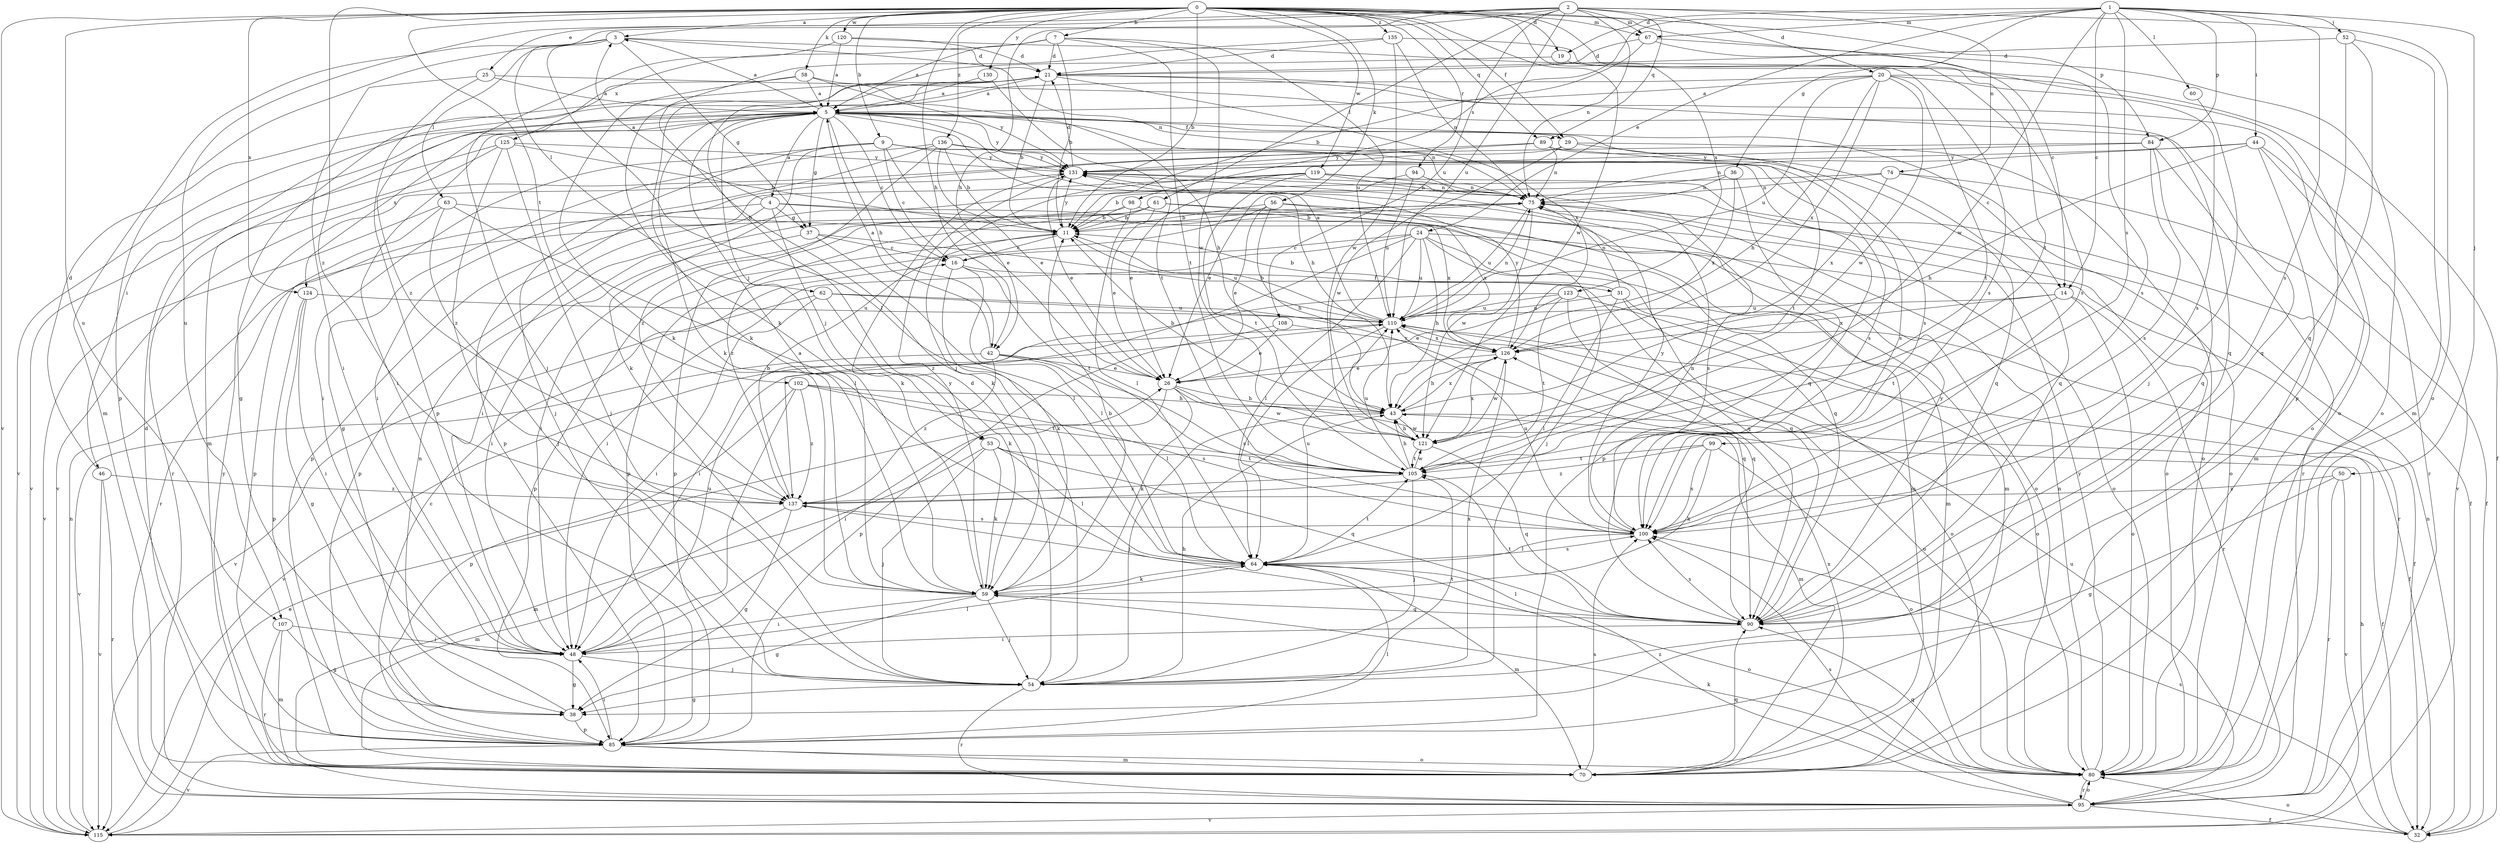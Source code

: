 strict digraph  {
0;
1;
2;
3;
4;
5;
7;
9;
11;
14;
16;
19;
20;
21;
24;
25;
26;
29;
31;
32;
36;
37;
38;
42;
43;
44;
46;
48;
50;
52;
53;
54;
56;
58;
59;
60;
61;
62;
63;
64;
67;
70;
74;
75;
80;
84;
85;
89;
90;
94;
95;
98;
99;
100;
102;
105;
107;
108;
110;
115;
119;
120;
121;
123;
124;
125;
126;
130;
131;
135;
136;
137;
0 -> 3  [label=a];
0 -> 7  [label=b];
0 -> 9  [label=b];
0 -> 11  [label=b];
0 -> 14  [label=c];
0 -> 19  [label=d];
0 -> 29  [label=f];
0 -> 42  [label=h];
0 -> 56  [label=k];
0 -> 58  [label=k];
0 -> 67  [label=m];
0 -> 84  [label=p];
0 -> 89  [label=q];
0 -> 94  [label=r];
0 -> 102  [label=t];
0 -> 105  [label=t];
0 -> 107  [label=u];
0 -> 115  [label=v];
0 -> 119  [label=w];
0 -> 120  [label=w];
0 -> 121  [label=w];
0 -> 123  [label=x];
0 -> 124  [label=x];
0 -> 130  [label=y];
0 -> 135  [label=z];
0 -> 136  [label=z];
0 -> 137  [label=z];
1 -> 14  [label=c];
1 -> 19  [label=d];
1 -> 24  [label=e];
1 -> 36  [label=g];
1 -> 44  [label=i];
1 -> 50  [label=j];
1 -> 52  [label=j];
1 -> 60  [label=l];
1 -> 67  [label=m];
1 -> 84  [label=p];
1 -> 98  [label=s];
1 -> 99  [label=s];
1 -> 100  [label=s];
1 -> 121  [label=w];
2 -> 20  [label=d];
2 -> 25  [label=e];
2 -> 42  [label=h];
2 -> 61  [label=l];
2 -> 62  [label=l];
2 -> 67  [label=m];
2 -> 74  [label=n];
2 -> 75  [label=n];
2 -> 80  [label=o];
2 -> 89  [label=q];
2 -> 107  [label=u];
2 -> 108  [label=u];
2 -> 110  [label=u];
3 -> 21  [label=d];
3 -> 37  [label=g];
3 -> 63  [label=l];
3 -> 64  [label=l];
3 -> 70  [label=m];
3 -> 75  [label=n];
3 -> 85  [label=p];
4 -> 3  [label=a];
4 -> 37  [label=g];
4 -> 53  [label=j];
4 -> 80  [label=o];
4 -> 85  [label=p];
4 -> 90  [label=q];
4 -> 95  [label=r];
5 -> 3  [label=a];
5 -> 4  [label=a];
5 -> 14  [label=c];
5 -> 16  [label=c];
5 -> 29  [label=f];
5 -> 37  [label=g];
5 -> 42  [label=h];
5 -> 43  [label=h];
5 -> 46  [label=i];
5 -> 48  [label=i];
5 -> 53  [label=j];
5 -> 59  [label=k];
5 -> 70  [label=m];
5 -> 75  [label=n];
5 -> 100  [label=s];
5 -> 115  [label=v];
5 -> 124  [label=x];
5 -> 131  [label=y];
7 -> 5  [label=a];
7 -> 11  [label=b];
7 -> 21  [label=d];
7 -> 105  [label=t];
7 -> 110  [label=u];
7 -> 121  [label=w];
7 -> 125  [label=x];
9 -> 16  [label=c];
9 -> 26  [label=e];
9 -> 48  [label=i];
9 -> 54  [label=j];
9 -> 59  [label=k];
9 -> 90  [label=q];
9 -> 100  [label=s];
9 -> 131  [label=y];
11 -> 16  [label=c];
11 -> 85  [label=p];
11 -> 110  [label=u];
11 -> 131  [label=y];
14 -> 80  [label=o];
14 -> 95  [label=r];
14 -> 105  [label=t];
14 -> 110  [label=u];
14 -> 126  [label=x];
16 -> 31  [label=f];
16 -> 59  [label=k];
16 -> 64  [label=l];
16 -> 105  [label=t];
19 -> 59  [label=k];
19 -> 100  [label=s];
20 -> 5  [label=a];
20 -> 32  [label=f];
20 -> 43  [label=h];
20 -> 100  [label=s];
20 -> 105  [label=t];
20 -> 110  [label=u];
20 -> 121  [label=w];
20 -> 126  [label=x];
20 -> 137  [label=z];
21 -> 5  [label=a];
21 -> 11  [label=b];
21 -> 59  [label=k];
21 -> 80  [label=o];
21 -> 90  [label=q];
21 -> 126  [label=x];
24 -> 16  [label=c];
24 -> 43  [label=h];
24 -> 48  [label=i];
24 -> 64  [label=l];
24 -> 70  [label=m];
24 -> 90  [label=q];
24 -> 95  [label=r];
24 -> 110  [label=u];
24 -> 137  [label=z];
25 -> 5  [label=a];
25 -> 48  [label=i];
25 -> 85  [label=p];
25 -> 90  [label=q];
26 -> 43  [label=h];
26 -> 48  [label=i];
26 -> 59  [label=k];
26 -> 70  [label=m];
26 -> 121  [label=w];
29 -> 80  [label=o];
29 -> 90  [label=q];
29 -> 121  [label=w];
29 -> 131  [label=y];
31 -> 11  [label=b];
31 -> 32  [label=f];
31 -> 64  [label=l];
31 -> 75  [label=n];
31 -> 80  [label=o];
31 -> 110  [label=u];
32 -> 43  [label=h];
32 -> 75  [label=n];
32 -> 80  [label=o];
32 -> 100  [label=s];
36 -> 11  [label=b];
36 -> 75  [label=n];
36 -> 85  [label=p];
36 -> 126  [label=x];
37 -> 16  [label=c];
37 -> 48  [label=i];
37 -> 64  [label=l];
37 -> 90  [label=q];
38 -> 75  [label=n];
38 -> 85  [label=p];
42 -> 5  [label=a];
42 -> 26  [label=e];
42 -> 64  [label=l];
42 -> 100  [label=s];
42 -> 115  [label=v];
42 -> 137  [label=z];
43 -> 11  [label=b];
43 -> 32  [label=f];
43 -> 54  [label=j];
43 -> 121  [label=w];
43 -> 126  [label=x];
44 -> 43  [label=h];
44 -> 70  [label=m];
44 -> 75  [label=n];
44 -> 95  [label=r];
44 -> 115  [label=v];
44 -> 131  [label=y];
46 -> 21  [label=d];
46 -> 95  [label=r];
46 -> 115  [label=v];
46 -> 137  [label=z];
48 -> 38  [label=g];
48 -> 54  [label=j];
48 -> 64  [label=l];
48 -> 110  [label=u];
50 -> 38  [label=g];
50 -> 95  [label=r];
50 -> 115  [label=v];
50 -> 137  [label=z];
52 -> 21  [label=d];
52 -> 70  [label=m];
52 -> 85  [label=p];
52 -> 90  [label=q];
53 -> 54  [label=j];
53 -> 59  [label=k];
53 -> 64  [label=l];
53 -> 70  [label=m];
53 -> 90  [label=q];
53 -> 105  [label=t];
54 -> 21  [label=d];
54 -> 38  [label=g];
54 -> 43  [label=h];
54 -> 95  [label=r];
54 -> 105  [label=t];
54 -> 126  [label=x];
56 -> 11  [label=b];
56 -> 26  [label=e];
56 -> 43  [label=h];
56 -> 70  [label=m];
56 -> 80  [label=o];
56 -> 85  [label=p];
58 -> 5  [label=a];
58 -> 38  [label=g];
58 -> 43  [label=h];
58 -> 59  [label=k];
58 -> 131  [label=y];
59 -> 5  [label=a];
59 -> 11  [label=b];
59 -> 38  [label=g];
59 -> 48  [label=i];
59 -> 54  [label=j];
59 -> 90  [label=q];
59 -> 131  [label=y];
60 -> 54  [label=j];
61 -> 11  [label=b];
61 -> 26  [label=e];
61 -> 70  [label=m];
61 -> 85  [label=p];
61 -> 126  [label=x];
61 -> 137  [label=z];
62 -> 48  [label=i];
62 -> 59  [label=k];
62 -> 90  [label=q];
62 -> 110  [label=u];
62 -> 115  [label=v];
63 -> 11  [label=b];
63 -> 54  [label=j];
63 -> 64  [label=l];
63 -> 85  [label=p];
63 -> 115  [label=v];
64 -> 59  [label=k];
64 -> 70  [label=m];
64 -> 80  [label=o];
64 -> 100  [label=s];
64 -> 105  [label=t];
64 -> 110  [label=u];
67 -> 11  [label=b];
67 -> 21  [label=d];
67 -> 80  [label=o];
67 -> 100  [label=s];
70 -> 21  [label=d];
70 -> 90  [label=q];
70 -> 100  [label=s];
70 -> 126  [label=x];
70 -> 131  [label=y];
74 -> 32  [label=f];
74 -> 48  [label=i];
74 -> 75  [label=n];
74 -> 80  [label=o];
74 -> 126  [label=x];
75 -> 11  [label=b];
75 -> 100  [label=s];
75 -> 110  [label=u];
75 -> 121  [label=w];
80 -> 59  [label=k];
80 -> 75  [label=n];
80 -> 90  [label=q];
80 -> 95  [label=r];
80 -> 110  [label=u];
80 -> 131  [label=y];
84 -> 90  [label=q];
84 -> 95  [label=r];
84 -> 100  [label=s];
84 -> 115  [label=v];
84 -> 131  [label=y];
85 -> 16  [label=c];
85 -> 48  [label=i];
85 -> 64  [label=l];
85 -> 70  [label=m];
85 -> 80  [label=o];
85 -> 115  [label=v];
89 -> 75  [label=n];
89 -> 85  [label=p];
89 -> 90  [label=q];
89 -> 105  [label=t];
89 -> 131  [label=y];
90 -> 48  [label=i];
90 -> 64  [label=l];
90 -> 100  [label=s];
90 -> 105  [label=t];
90 -> 131  [label=y];
94 -> 26  [label=e];
94 -> 75  [label=n];
94 -> 110  [label=u];
95 -> 32  [label=f];
95 -> 80  [label=o];
95 -> 100  [label=s];
95 -> 110  [label=u];
95 -> 115  [label=v];
95 -> 137  [label=z];
98 -> 11  [label=b];
98 -> 48  [label=i];
98 -> 54  [label=j];
98 -> 64  [label=l];
98 -> 126  [label=x];
99 -> 59  [label=k];
99 -> 80  [label=o];
99 -> 100  [label=s];
99 -> 105  [label=t];
99 -> 137  [label=z];
100 -> 64  [label=l];
100 -> 75  [label=n];
100 -> 110  [label=u];
100 -> 131  [label=y];
102 -> 43  [label=h];
102 -> 48  [label=i];
102 -> 85  [label=p];
102 -> 100  [label=s];
102 -> 105  [label=t];
102 -> 137  [label=z];
105 -> 43  [label=h];
105 -> 54  [label=j];
105 -> 110  [label=u];
105 -> 121  [label=w];
105 -> 137  [label=z];
107 -> 38  [label=g];
107 -> 48  [label=i];
107 -> 70  [label=m];
107 -> 95  [label=r];
108 -> 26  [label=e];
108 -> 85  [label=p];
108 -> 126  [label=x];
110 -> 5  [label=a];
110 -> 11  [label=b];
110 -> 32  [label=f];
110 -> 64  [label=l];
110 -> 75  [label=n];
110 -> 115  [label=v];
110 -> 126  [label=x];
115 -> 26  [label=e];
115 -> 75  [label=n];
119 -> 26  [label=e];
119 -> 32  [label=f];
119 -> 59  [label=k];
119 -> 75  [label=n];
119 -> 80  [label=o];
119 -> 85  [label=p];
119 -> 105  [label=t];
120 -> 5  [label=a];
120 -> 21  [label=d];
120 -> 54  [label=j];
120 -> 100  [label=s];
121 -> 43  [label=h];
121 -> 90  [label=q];
121 -> 105  [label=t];
121 -> 126  [label=x];
123 -> 26  [label=e];
123 -> 48  [label=i];
123 -> 80  [label=o];
123 -> 90  [label=q];
123 -> 105  [label=t];
123 -> 110  [label=u];
124 -> 38  [label=g];
124 -> 48  [label=i];
124 -> 85  [label=p];
124 -> 110  [label=u];
125 -> 11  [label=b];
125 -> 54  [label=j];
125 -> 95  [label=r];
125 -> 115  [label=v];
125 -> 131  [label=y];
125 -> 137  [label=z];
126 -> 26  [label=e];
126 -> 43  [label=h];
126 -> 121  [label=w];
126 -> 131  [label=y];
130 -> 5  [label=a];
130 -> 105  [label=t];
131 -> 21  [label=d];
131 -> 26  [label=e];
131 -> 59  [label=k];
131 -> 75  [label=n];
135 -> 21  [label=d];
135 -> 54  [label=j];
135 -> 75  [label=n];
135 -> 80  [label=o];
135 -> 121  [label=w];
136 -> 11  [label=b];
136 -> 26  [label=e];
136 -> 38  [label=g];
136 -> 48  [label=i];
136 -> 100  [label=s];
136 -> 131  [label=y];
136 -> 137  [label=z];
137 -> 11  [label=b];
137 -> 38  [label=g];
137 -> 70  [label=m];
137 -> 100  [label=s];
}
